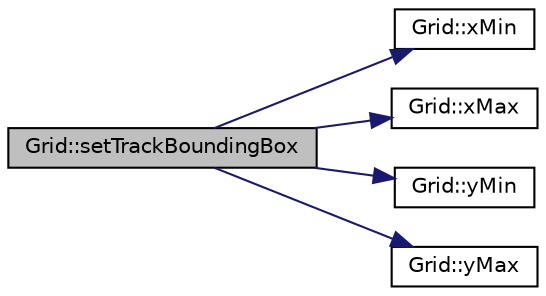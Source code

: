 digraph "Grid::setTrackBoundingBox"
{
 // INTERACTIVE_SVG=YES
  bgcolor="transparent";
  edge [fontname="Helvetica",fontsize="10",labelfontname="Helvetica",labelfontsize="10"];
  node [fontname="Helvetica",fontsize="10",shape=record];
  rankdir="LR";
  Node1 [label="Grid::setTrackBoundingBox",height=0.2,width=0.4,color="black", fillcolor="grey75", style="filled", fontcolor="black"];
  Node1 -> Node2 [color="midnightblue",fontsize="10",style="solid",fontname="Helvetica"];
  Node2 [label="Grid::xMin",height=0.2,width=0.4,color="black",URL="$class_grid.html#a13d6d18b26d70ab5871a8c2ddf7fa1b5"];
  Node1 -> Node3 [color="midnightblue",fontsize="10",style="solid",fontname="Helvetica"];
  Node3 [label="Grid::xMax",height=0.2,width=0.4,color="black",URL="$class_grid.html#a5e140affdf9653d8badf596f1f151908"];
  Node1 -> Node4 [color="midnightblue",fontsize="10",style="solid",fontname="Helvetica"];
  Node4 [label="Grid::yMin",height=0.2,width=0.4,color="black",URL="$class_grid.html#a6acf01d876905d8709f4fb8ebe18aa94"];
  Node1 -> Node5 [color="midnightblue",fontsize="10",style="solid",fontname="Helvetica"];
  Node5 [label="Grid::yMax",height=0.2,width=0.4,color="black",URL="$class_grid.html#abfa1a601742ca69a5ecc3b6a5318d7a8"];
}
